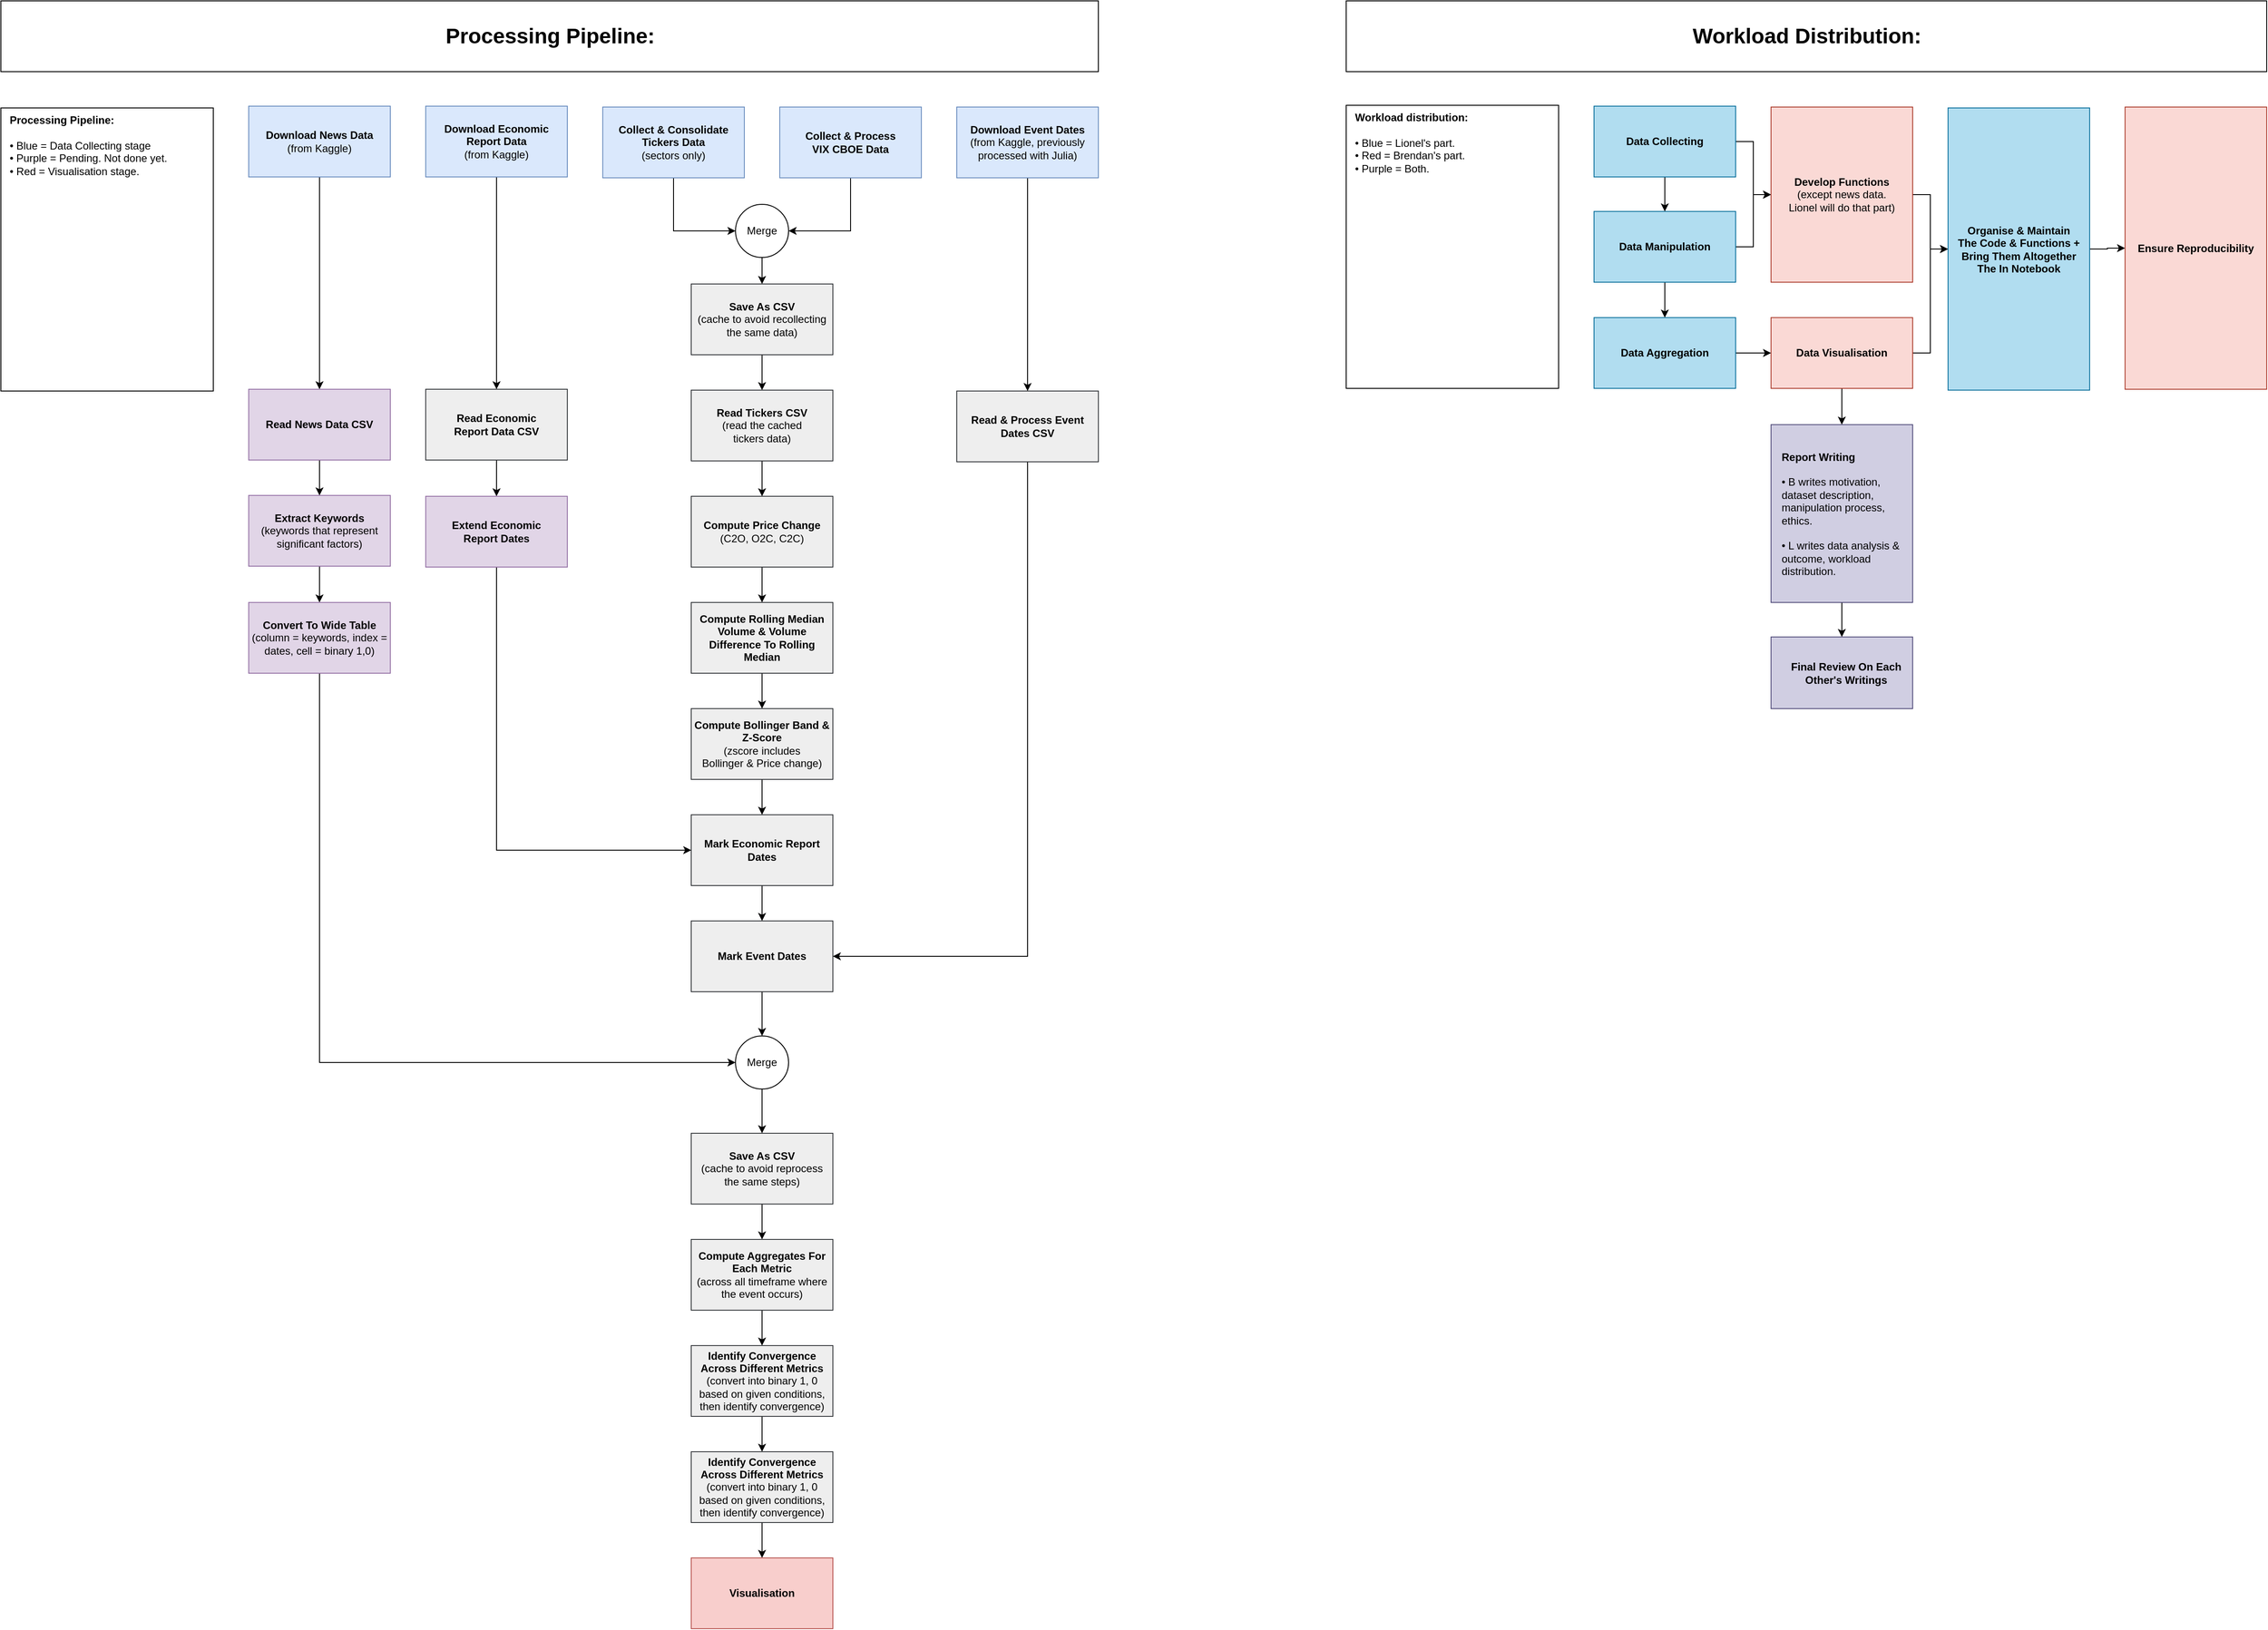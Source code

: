 <mxfile version="16.0.0" type="device"><diagram id="TA3d0gfEujd9lGO7cJhM" name="processing-pipeline"><mxGraphModel dx="2217" dy="1684" grid="1" gridSize="10" guides="1" tooltips="1" connect="1" arrows="1" fold="1" page="1" pageScale="1" pageWidth="1169" pageHeight="827" math="0" shadow="0"><root><mxCell id="0"/><mxCell id="1" parent="0"/><mxCell id="4tUcFZd3taT3lNP48aRb-4" style="edgeStyle=orthogonalEdgeStyle;rounded=0;orthogonalLoop=1;jettySize=auto;html=1;entryX=0;entryY=0.5;entryDx=0;entryDy=0;" parent="1" source="4tUcFZd3taT3lNP48aRb-1" target="4tUcFZd3taT3lNP48aRb-3" edge="1"><mxGeometry relative="1" as="geometry"/></mxCell><mxCell id="4tUcFZd3taT3lNP48aRb-1" value="&lt;b&gt;Collect &amp;amp; Consolidate Tickers Data&lt;br&gt;&lt;/b&gt;(sectors only)" style="rounded=0;whiteSpace=wrap;html=1;fillColor=#dae8fc;strokeColor=#6c8ebf;" parent="1" vertex="1"><mxGeometry x="-400" y="40" width="160" height="80" as="geometry"/></mxCell><mxCell id="4tUcFZd3taT3lNP48aRb-5" style="edgeStyle=orthogonalEdgeStyle;rounded=0;orthogonalLoop=1;jettySize=auto;html=1;entryX=1;entryY=0.5;entryDx=0;entryDy=0;" parent="1" source="4tUcFZd3taT3lNP48aRb-2" target="4tUcFZd3taT3lNP48aRb-3" edge="1"><mxGeometry relative="1" as="geometry"/></mxCell><mxCell id="4tUcFZd3taT3lNP48aRb-2" value="&lt;b&gt;Collect &amp;amp; Process&lt;br&gt;VIX CBOE Data&lt;/b&gt;" style="rounded=0;whiteSpace=wrap;html=1;fillColor=#dae8fc;strokeColor=#6c8ebf;" parent="1" vertex="1"><mxGeometry x="-200" y="40" width="160" height="80" as="geometry"/></mxCell><mxCell id="4tUcFZd3taT3lNP48aRb-7" value="" style="edgeStyle=orthogonalEdgeStyle;rounded=0;orthogonalLoop=1;jettySize=auto;html=1;" parent="1" source="4tUcFZd3taT3lNP48aRb-3" target="4tUcFZd3taT3lNP48aRb-6" edge="1"><mxGeometry relative="1" as="geometry"/></mxCell><mxCell id="4tUcFZd3taT3lNP48aRb-3" value="Merge" style="ellipse;whiteSpace=wrap;html=1;aspect=fixed;" parent="1" vertex="1"><mxGeometry x="-250" y="150" width="60" height="60" as="geometry"/></mxCell><mxCell id="4tUcFZd3taT3lNP48aRb-9" value="" style="edgeStyle=orthogonalEdgeStyle;rounded=0;orthogonalLoop=1;jettySize=auto;html=1;" parent="1" source="4tUcFZd3taT3lNP48aRb-6" target="4tUcFZd3taT3lNP48aRb-8" edge="1"><mxGeometry relative="1" as="geometry"/></mxCell><mxCell id="4tUcFZd3taT3lNP48aRb-6" value="&lt;b&gt;Save As CSV&lt;/b&gt;&lt;br&gt;(cache to avoid recollecting the same data)" style="rounded=0;whiteSpace=wrap;html=1;fillColor=#eeeeee;strokeColor=#36393d;" parent="1" vertex="1"><mxGeometry x="-300" y="240" width="160" height="80" as="geometry"/></mxCell><mxCell id="4tUcFZd3taT3lNP48aRb-26" value="" style="edgeStyle=orthogonalEdgeStyle;rounded=0;orthogonalLoop=1;jettySize=auto;html=1;" parent="1" source="4tUcFZd3taT3lNP48aRb-8" target="4tUcFZd3taT3lNP48aRb-18" edge="1"><mxGeometry relative="1" as="geometry"/></mxCell><mxCell id="4tUcFZd3taT3lNP48aRb-8" value="&lt;b&gt;Read Tickers CSV&lt;/b&gt;&lt;br&gt;(read the cached &lt;br&gt;tickers data)" style="rounded=0;whiteSpace=wrap;html=1;fillColor=#eeeeee;strokeColor=#36393d;" parent="1" vertex="1"><mxGeometry x="-300" y="360" width="160" height="80" as="geometry"/></mxCell><mxCell id="4tUcFZd3taT3lNP48aRb-14" value="" style="edgeStyle=orthogonalEdgeStyle;rounded=0;orthogonalLoop=1;jettySize=auto;html=1;" parent="1" source="4tUcFZd3taT3lNP48aRb-10" target="4tUcFZd3taT3lNP48aRb-12" edge="1"><mxGeometry relative="1" as="geometry"/></mxCell><mxCell id="4tUcFZd3taT3lNP48aRb-10" value="&lt;b&gt;Download Economic Report Data &lt;br&gt;&lt;/b&gt;(from Kaggle)" style="rounded=0;whiteSpace=wrap;html=1;fillColor=#dae8fc;strokeColor=#6c8ebf;" parent="1" vertex="1"><mxGeometry x="-600" y="39" width="160" height="80" as="geometry"/></mxCell><mxCell id="4tUcFZd3taT3lNP48aRb-32" style="edgeStyle=orthogonalEdgeStyle;rounded=0;orthogonalLoop=1;jettySize=auto;html=1;entryX=1;entryY=0.5;entryDx=0;entryDy=0;" parent="1" source="4tUcFZd3taT3lNP48aRb-11" target="4tUcFZd3taT3lNP48aRb-31" edge="1"><mxGeometry relative="1" as="geometry"><Array as="points"><mxPoint x="80" y="1000"/></Array></mxGeometry></mxCell><mxCell id="4tUcFZd3taT3lNP48aRb-11" value="&lt;b&gt;Read &amp;amp; Process Event Dates CSV&lt;/b&gt;" style="rounded=0;whiteSpace=wrap;html=1;fillColor=#eeeeee;strokeColor=#36393d;" parent="1" vertex="1"><mxGeometry y="361" width="160" height="80" as="geometry"/></mxCell><mxCell id="TveUfgie4GC9eL4EM50W-8" value="" style="edgeStyle=orthogonalEdgeStyle;rounded=0;orthogonalLoop=1;jettySize=auto;html=1;" parent="1" source="4tUcFZd3taT3lNP48aRb-12" target="TveUfgie4GC9eL4EM50W-7" edge="1"><mxGeometry relative="1" as="geometry"/></mxCell><mxCell id="4tUcFZd3taT3lNP48aRb-12" value="&lt;b&gt;Read Economic &lt;br&gt;Report Data CSV&lt;/b&gt;" style="rounded=0;whiteSpace=wrap;html=1;fillColor=#eeeeee;strokeColor=#36393d;" parent="1" vertex="1"><mxGeometry x="-600" y="359" width="160" height="80" as="geometry"/></mxCell><mxCell id="4tUcFZd3taT3lNP48aRb-15" value="" style="edgeStyle=orthogonalEdgeStyle;rounded=0;orthogonalLoop=1;jettySize=auto;html=1;" parent="1" source="4tUcFZd3taT3lNP48aRb-13" target="4tUcFZd3taT3lNP48aRb-11" edge="1"><mxGeometry relative="1" as="geometry"/></mxCell><mxCell id="4tUcFZd3taT3lNP48aRb-13" value="&lt;b&gt;Download Event Dates&lt;/b&gt;&lt;b&gt;&lt;br&gt;&lt;/b&gt;(from Kaggle, previously processed with Julia)" style="rounded=0;whiteSpace=wrap;html=1;fillColor=#dae8fc;strokeColor=#6c8ebf;" parent="1" vertex="1"><mxGeometry y="40" width="160" height="80" as="geometry"/></mxCell><mxCell id="4tUcFZd3taT3lNP48aRb-27" value="" style="edgeStyle=orthogonalEdgeStyle;rounded=0;orthogonalLoop=1;jettySize=auto;html=1;" parent="1" source="4tUcFZd3taT3lNP48aRb-18" target="4tUcFZd3taT3lNP48aRb-21" edge="1"><mxGeometry relative="1" as="geometry"/></mxCell><mxCell id="4tUcFZd3taT3lNP48aRb-18" value="&lt;b&gt;Compute Price Change&lt;/b&gt;&lt;br&gt;(C2O, O2C, C2C)" style="rounded=0;whiteSpace=wrap;html=1;fillColor=#eeeeee;strokeColor=#36393d;" parent="1" vertex="1"><mxGeometry x="-300" y="480" width="160" height="80" as="geometry"/></mxCell><mxCell id="4tUcFZd3taT3lNP48aRb-28" value="" style="edgeStyle=orthogonalEdgeStyle;rounded=0;orthogonalLoop=1;jettySize=auto;html=1;" parent="1" source="4tUcFZd3taT3lNP48aRb-21" target="4tUcFZd3taT3lNP48aRb-24" edge="1"><mxGeometry relative="1" as="geometry"/></mxCell><mxCell id="4tUcFZd3taT3lNP48aRb-21" value="&lt;b&gt;Compute Rolling Median Volume &amp;amp; Volume Difference To Rolling Median&lt;/b&gt;" style="rounded=0;whiteSpace=wrap;html=1;fillColor=#eeeeee;strokeColor=#36393d;" parent="1" vertex="1"><mxGeometry x="-300" y="600" width="160" height="80" as="geometry"/></mxCell><mxCell id="4tUcFZd3taT3lNP48aRb-34" value="" style="edgeStyle=orthogonalEdgeStyle;rounded=0;orthogonalLoop=1;jettySize=auto;html=1;" parent="1" source="4tUcFZd3taT3lNP48aRb-24" target="4tUcFZd3taT3lNP48aRb-29" edge="1"><mxGeometry relative="1" as="geometry"/></mxCell><mxCell id="4tUcFZd3taT3lNP48aRb-24" value="&lt;b&gt;Compute Bollinger Band &amp;amp; Z-Score&lt;/b&gt;&lt;br&gt;(zscore includes &lt;br&gt;Bollinger &amp;amp; Price change)" style="rounded=0;whiteSpace=wrap;html=1;fillColor=#eeeeee;strokeColor=#36393d;" parent="1" vertex="1"><mxGeometry x="-300" y="720" width="160" height="80" as="geometry"/></mxCell><mxCell id="4tUcFZd3taT3lNP48aRb-35" value="" style="edgeStyle=orthogonalEdgeStyle;rounded=0;orthogonalLoop=1;jettySize=auto;html=1;" parent="1" source="4tUcFZd3taT3lNP48aRb-29" target="4tUcFZd3taT3lNP48aRb-31" edge="1"><mxGeometry relative="1" as="geometry"/></mxCell><mxCell id="4tUcFZd3taT3lNP48aRb-29" value="&lt;b&gt;Mark Economic Report Dates&lt;/b&gt;" style="rounded=0;whiteSpace=wrap;html=1;fillColor=#eeeeee;strokeColor=#36393d;" parent="1" vertex="1"><mxGeometry x="-300" y="840" width="160" height="80" as="geometry"/></mxCell><mxCell id="4tUcFZd3taT3lNP48aRb-49" value="" style="edgeStyle=orthogonalEdgeStyle;rounded=0;orthogonalLoop=1;jettySize=auto;html=1;" parent="1" source="4tUcFZd3taT3lNP48aRb-31" target="4tUcFZd3taT3lNP48aRb-46" edge="1"><mxGeometry relative="1" as="geometry"/></mxCell><mxCell id="4tUcFZd3taT3lNP48aRb-31" value="&lt;b&gt;Mark Event Dates&lt;/b&gt;" style="rounded=0;whiteSpace=wrap;html=1;fillColor=#eeeeee;strokeColor=#36393d;" parent="1" vertex="1"><mxGeometry x="-300" y="960" width="160" height="80" as="geometry"/></mxCell><mxCell id="4tUcFZd3taT3lNP48aRb-55" value="" style="edgeStyle=orthogonalEdgeStyle;rounded=0;orthogonalLoop=1;jettySize=auto;html=1;" parent="1" source="4tUcFZd3taT3lNP48aRb-36" target="4tUcFZd3taT3lNP48aRb-54" edge="1"><mxGeometry relative="1" as="geometry"/></mxCell><mxCell id="4tUcFZd3taT3lNP48aRb-36" value="&lt;b&gt;Save As CSV&lt;/b&gt;&lt;br&gt;(cache to avoid reprocess &lt;br&gt;the same steps)" style="rounded=0;whiteSpace=wrap;html=1;fillColor=#eeeeee;strokeColor=#36393d;" parent="1" vertex="1"><mxGeometry x="-300" y="1200" width="160" height="80" as="geometry"/></mxCell><mxCell id="4tUcFZd3taT3lNP48aRb-52" style="edgeStyle=orthogonalEdgeStyle;rounded=0;orthogonalLoop=1;jettySize=auto;html=1;entryX=0.5;entryY=0;entryDx=0;entryDy=0;" parent="1" source="4tUcFZd3taT3lNP48aRb-38" target="4tUcFZd3taT3lNP48aRb-51" edge="1"><mxGeometry relative="1" as="geometry"/></mxCell><mxCell id="4tUcFZd3taT3lNP48aRb-38" value="&lt;b&gt;Download News Data&lt;br&gt;&lt;/b&gt;(from Kaggle)" style="rounded=0;whiteSpace=wrap;html=1;fillColor=#dae8fc;strokeColor=#6c8ebf;" parent="1" vertex="1"><mxGeometry x="-800" y="39" width="160" height="80" as="geometry"/></mxCell><mxCell id="4tUcFZd3taT3lNP48aRb-44" value="" style="edgeStyle=orthogonalEdgeStyle;rounded=0;orthogonalLoop=1;jettySize=auto;html=1;" parent="1" source="4tUcFZd3taT3lNP48aRb-39" target="4tUcFZd3taT3lNP48aRb-41" edge="1"><mxGeometry relative="1" as="geometry"/></mxCell><mxCell id="4tUcFZd3taT3lNP48aRb-39" value="&lt;b&gt;Extract Keywords&lt;/b&gt;&lt;br&gt;(keywords that represent significant factors)" style="rounded=0;whiteSpace=wrap;html=1;fillColor=#e1d5e7;strokeColor=#9673a6;" parent="1" vertex="1"><mxGeometry x="-800" y="479" width="160" height="80" as="geometry"/></mxCell><mxCell id="4tUcFZd3taT3lNP48aRb-48" style="edgeStyle=orthogonalEdgeStyle;rounded=0;orthogonalLoop=1;jettySize=auto;html=1;entryX=0;entryY=0.5;entryDx=0;entryDy=0;" parent="1" source="4tUcFZd3taT3lNP48aRb-41" target="4tUcFZd3taT3lNP48aRb-46" edge="1"><mxGeometry relative="1" as="geometry"><Array as="points"><mxPoint x="-720" y="1120"/><mxPoint x="-250" y="1120"/></Array></mxGeometry></mxCell><mxCell id="4tUcFZd3taT3lNP48aRb-41" value="&lt;b&gt;Convert To Wide Table&lt;/b&gt;&lt;br&gt;(column = keywords, index = dates, cell = binary 1,0)" style="rounded=0;whiteSpace=wrap;html=1;fillColor=#e1d5e7;strokeColor=#9673a6;" parent="1" vertex="1"><mxGeometry x="-800" y="600" width="160" height="80" as="geometry"/></mxCell><mxCell id="4tUcFZd3taT3lNP48aRb-50" value="" style="edgeStyle=orthogonalEdgeStyle;rounded=0;orthogonalLoop=1;jettySize=auto;html=1;" parent="1" source="4tUcFZd3taT3lNP48aRb-46" target="4tUcFZd3taT3lNP48aRb-36" edge="1"><mxGeometry relative="1" as="geometry"/></mxCell><mxCell id="4tUcFZd3taT3lNP48aRb-46" value="Merge" style="ellipse;whiteSpace=wrap;html=1;aspect=fixed;" parent="1" vertex="1"><mxGeometry x="-250" y="1090" width="60" height="60" as="geometry"/></mxCell><mxCell id="4tUcFZd3taT3lNP48aRb-53" value="" style="edgeStyle=orthogonalEdgeStyle;rounded=0;orthogonalLoop=1;jettySize=auto;html=1;" parent="1" source="4tUcFZd3taT3lNP48aRb-51" target="4tUcFZd3taT3lNP48aRb-39" edge="1"><mxGeometry relative="1" as="geometry"/></mxCell><mxCell id="4tUcFZd3taT3lNP48aRb-51" value="&lt;b&gt;Read News Data CSV&lt;/b&gt;" style="rounded=0;whiteSpace=wrap;html=1;fillColor=#e1d5e7;strokeColor=#9673a6;" parent="1" vertex="1"><mxGeometry x="-800" y="359" width="160" height="80" as="geometry"/></mxCell><mxCell id="TveUfgie4GC9eL4EM50W-2" value="" style="edgeStyle=orthogonalEdgeStyle;rounded=0;orthogonalLoop=1;jettySize=auto;html=1;" parent="1" source="4tUcFZd3taT3lNP48aRb-54" target="TveUfgie4GC9eL4EM50W-1" edge="1"><mxGeometry relative="1" as="geometry"/></mxCell><mxCell id="4tUcFZd3taT3lNP48aRb-54" value="&lt;b&gt;Compute Aggregates For Each Metric&lt;br&gt;&lt;/b&gt;(across all timeframe where the event occurs)" style="rounded=0;whiteSpace=wrap;html=1;fillColor=#eeeeee;strokeColor=#36393d;" parent="1" vertex="1"><mxGeometry x="-300" y="1320" width="160" height="80" as="geometry"/></mxCell><mxCell id="TveUfgie4GC9eL4EM50W-4" value="" style="edgeStyle=orthogonalEdgeStyle;rounded=0;orthogonalLoop=1;jettySize=auto;html=1;" parent="1" source="TveUfgie4GC9eL4EM50W-1" target="TveUfgie4GC9eL4EM50W-3" edge="1"><mxGeometry relative="1" as="geometry"/></mxCell><mxCell id="TveUfgie4GC9eL4EM50W-1" value="&lt;b&gt;Identify Convergence Across Different Metrics&lt;br&gt;&lt;/b&gt;(convert into binary 1, 0 based on given conditions, then identify convergence)&lt;b&gt;&lt;br&gt;&lt;/b&gt;" style="rounded=0;whiteSpace=wrap;html=1;fillColor=#eeeeee;strokeColor=#36393d;" parent="1" vertex="1"><mxGeometry x="-300" y="1440" width="160" height="80" as="geometry"/></mxCell><mxCell id="TveUfgie4GC9eL4EM50W-6" value="" style="edgeStyle=orthogonalEdgeStyle;rounded=0;orthogonalLoop=1;jettySize=auto;html=1;" parent="1" source="TveUfgie4GC9eL4EM50W-3" target="TveUfgie4GC9eL4EM50W-5" edge="1"><mxGeometry relative="1" as="geometry"/></mxCell><mxCell id="TveUfgie4GC9eL4EM50W-3" value="&lt;b&gt;Identify Convergence Across Different Metrics&lt;br&gt;&lt;/b&gt;(convert into binary 1, 0 based on given conditions, then identify convergence)&lt;b&gt;&lt;br&gt;&lt;/b&gt;" style="rounded=0;whiteSpace=wrap;html=1;fillColor=#eeeeee;strokeColor=#36393d;" parent="1" vertex="1"><mxGeometry x="-300" y="1560" width="160" height="80" as="geometry"/></mxCell><mxCell id="TveUfgie4GC9eL4EM50W-5" value="&lt;b&gt;Visualisation&lt;br&gt;&lt;/b&gt;" style="rounded=0;whiteSpace=wrap;html=1;fillColor=#f8cecc;strokeColor=#b85450;" parent="1" vertex="1"><mxGeometry x="-300" y="1680" width="160" height="80" as="geometry"/></mxCell><mxCell id="TveUfgie4GC9eL4EM50W-9" style="edgeStyle=orthogonalEdgeStyle;rounded=0;orthogonalLoop=1;jettySize=auto;html=1;entryX=0;entryY=0.5;entryDx=0;entryDy=0;" parent="1" source="TveUfgie4GC9eL4EM50W-7" target="4tUcFZd3taT3lNP48aRb-29" edge="1"><mxGeometry relative="1" as="geometry"><Array as="points"><mxPoint x="-520" y="880"/></Array></mxGeometry></mxCell><mxCell id="TveUfgie4GC9eL4EM50W-7" value="&lt;b&gt;Extend Economic&lt;br&gt;Report Dates&lt;/b&gt;" style="rounded=0;whiteSpace=wrap;html=1;fillColor=#e1d5e7;strokeColor=#9673a6;" parent="1" vertex="1"><mxGeometry x="-600" y="480" width="160" height="80" as="geometry"/></mxCell><mxCell id="TveUfgie4GC9eL4EM50W-10" value="&lt;b&gt;Processing Pipeline:&amp;nbsp;&lt;/b&gt;&lt;br&gt;&lt;br&gt;• Blue = Data Collecting&amp;nbsp;stage&lt;br&gt;•&amp;nbsp;Purple = Pending. Not done yet.&amp;nbsp;&lt;br&gt;•&amp;nbsp;Red = Visualisation stage.&amp;nbsp;" style="rounded=0;whiteSpace=wrap;html=1;align=left;verticalAlign=top;spacingLeft=8;" parent="1" vertex="1"><mxGeometry x="-1080" y="41" width="240" height="320" as="geometry"/></mxCell><mxCell id="t9CvlC1lIqMyepZ2svHm-18" value="" style="edgeStyle=orthogonalEdgeStyle;rounded=0;orthogonalLoop=1;jettySize=auto;html=1;" edge="1" parent="1" source="t9CvlC1lIqMyepZ2svHm-1" target="t9CvlC1lIqMyepZ2svHm-16"><mxGeometry relative="1" as="geometry"/></mxCell><mxCell id="t9CvlC1lIqMyepZ2svHm-23" value="" style="edgeStyle=orthogonalEdgeStyle;rounded=0;orthogonalLoop=1;jettySize=auto;html=1;" edge="1" parent="1" source="t9CvlC1lIqMyepZ2svHm-1" target="t9CvlC1lIqMyepZ2svHm-3"><mxGeometry relative="1" as="geometry"/></mxCell><mxCell id="t9CvlC1lIqMyepZ2svHm-1" value="&lt;b&gt;Data Manipulation&lt;/b&gt;" style="rounded=0;whiteSpace=wrap;html=1;fillColor=#b1ddf0;strokeColor=#10739e;" vertex="1" parent="1"><mxGeometry x="720" y="158" width="160" height="80" as="geometry"/></mxCell><mxCell id="t9CvlC1lIqMyepZ2svHm-20" value="" style="edgeStyle=orthogonalEdgeStyle;rounded=0;orthogonalLoop=1;jettySize=auto;html=1;" edge="1" parent="1" source="t9CvlC1lIqMyepZ2svHm-2" target="t9CvlC1lIqMyepZ2svHm-8"><mxGeometry relative="1" as="geometry"/></mxCell><mxCell id="t9CvlC1lIqMyepZ2svHm-26" style="edgeStyle=orthogonalEdgeStyle;rounded=0;orthogonalLoop=1;jettySize=auto;html=1;entryX=0;entryY=0.5;entryDx=0;entryDy=0;" edge="1" parent="1" source="t9CvlC1lIqMyepZ2svHm-2" target="t9CvlC1lIqMyepZ2svHm-24"><mxGeometry relative="1" as="geometry"/></mxCell><mxCell id="t9CvlC1lIqMyepZ2svHm-2" value="&lt;b&gt;Data Visualisation&lt;/b&gt;" style="rounded=0;whiteSpace=wrap;html=1;fillColor=#fad9d5;strokeColor=#ae4132;" vertex="1" parent="1"><mxGeometry x="920" y="278" width="160" height="80" as="geometry"/></mxCell><mxCell id="t9CvlC1lIqMyepZ2svHm-14" value="" style="edgeStyle=orthogonalEdgeStyle;rounded=0;orthogonalLoop=1;jettySize=auto;html=1;" edge="1" parent="1" source="t9CvlC1lIqMyepZ2svHm-3" target="t9CvlC1lIqMyepZ2svHm-2"><mxGeometry relative="1" as="geometry"/></mxCell><mxCell id="t9CvlC1lIqMyepZ2svHm-3" value="&lt;b&gt;Data Aggregation&lt;/b&gt;" style="rounded=0;whiteSpace=wrap;html=1;fillColor=#b1ddf0;strokeColor=#10739e;" vertex="1" parent="1"><mxGeometry x="720" y="278" width="160" height="80" as="geometry"/></mxCell><mxCell id="t9CvlC1lIqMyepZ2svHm-21" style="edgeStyle=orthogonalEdgeStyle;rounded=0;orthogonalLoop=1;jettySize=auto;html=1;entryX=0;entryY=0.5;entryDx=0;entryDy=0;" edge="1" parent="1" source="t9CvlC1lIqMyepZ2svHm-4" target="t9CvlC1lIqMyepZ2svHm-16"><mxGeometry relative="1" as="geometry"/></mxCell><mxCell id="t9CvlC1lIqMyepZ2svHm-22" value="" style="edgeStyle=orthogonalEdgeStyle;rounded=0;orthogonalLoop=1;jettySize=auto;html=1;" edge="1" parent="1" source="t9CvlC1lIqMyepZ2svHm-4" target="t9CvlC1lIqMyepZ2svHm-1"><mxGeometry relative="1" as="geometry"/></mxCell><mxCell id="t9CvlC1lIqMyepZ2svHm-4" value="&lt;b&gt;Data Collecting&lt;/b&gt;" style="rounded=0;whiteSpace=wrap;html=1;fillColor=#b1ddf0;strokeColor=#10739e;" vertex="1" parent="1"><mxGeometry x="720" y="39" width="160" height="80" as="geometry"/></mxCell><mxCell id="t9CvlC1lIqMyepZ2svHm-7" value="&lt;b&gt;Workload distribution:&amp;nbsp;&lt;br&gt;&lt;/b&gt;&lt;br&gt;• Blue = Lionel's part.&amp;nbsp;&lt;br&gt;• Red = Brendan's part.&amp;nbsp;&lt;br&gt;• Purple = Both.&amp;nbsp;" style="rounded=0;whiteSpace=wrap;html=1;align=left;verticalAlign=top;spacingLeft=8;" vertex="1" parent="1"><mxGeometry x="440" y="38" width="240" height="320" as="geometry"/></mxCell><mxCell id="t9CvlC1lIqMyepZ2svHm-11" value="" style="edgeStyle=orthogonalEdgeStyle;rounded=0;orthogonalLoop=1;jettySize=auto;html=1;" edge="1" parent="1" source="t9CvlC1lIqMyepZ2svHm-8" target="t9CvlC1lIqMyepZ2svHm-10"><mxGeometry relative="1" as="geometry"/></mxCell><mxCell id="t9CvlC1lIqMyepZ2svHm-8" value="&lt;b&gt;Report Writing&lt;br&gt;&lt;/b&gt;&lt;br&gt;• B writes motivation, dataset description, manipulation process, ethics. &lt;br&gt;&lt;br&gt;•&amp;nbsp;L writes data analysis &amp;amp; outcome, workload distribution.&amp;nbsp;" style="rounded=0;whiteSpace=wrap;html=1;fillColor=#d0cee2;strokeColor=#56517e;align=left;spacingLeft=10;" vertex="1" parent="1"><mxGeometry x="920" y="399" width="160" height="201" as="geometry"/></mxCell><mxCell id="t9CvlC1lIqMyepZ2svHm-10" value="&lt;b&gt;Final Review On Each Other's Writings&lt;/b&gt;" style="rounded=0;whiteSpace=wrap;html=1;fillColor=#d0cee2;strokeColor=#56517e;align=center;spacingLeft=10;" vertex="1" parent="1"><mxGeometry x="920" y="639" width="160" height="81" as="geometry"/></mxCell><mxCell id="t9CvlC1lIqMyepZ2svHm-25" value="" style="edgeStyle=orthogonalEdgeStyle;rounded=0;orthogonalLoop=1;jettySize=auto;html=1;" edge="1" parent="1" source="t9CvlC1lIqMyepZ2svHm-16" target="t9CvlC1lIqMyepZ2svHm-24"><mxGeometry relative="1" as="geometry"/></mxCell><mxCell id="t9CvlC1lIqMyepZ2svHm-16" value="&lt;b&gt;Develop Functions&lt;/b&gt;&lt;br&gt;(except news data. &lt;br&gt;Lionel will do that part)" style="rounded=0;whiteSpace=wrap;html=1;fillColor=#fad9d5;strokeColor=#ae4132;" vertex="1" parent="1"><mxGeometry x="920" y="40" width="160" height="198" as="geometry"/></mxCell><mxCell id="t9CvlC1lIqMyepZ2svHm-28" value="" style="edgeStyle=orthogonalEdgeStyle;rounded=0;orthogonalLoop=1;jettySize=auto;html=1;" edge="1" parent="1" source="t9CvlC1lIqMyepZ2svHm-24" target="t9CvlC1lIqMyepZ2svHm-27"><mxGeometry relative="1" as="geometry"/></mxCell><mxCell id="t9CvlC1lIqMyepZ2svHm-24" value="&lt;b&gt;Organise &amp;amp; Maintain &lt;br&gt;The Code &amp;amp; Functions + Bring Them Altogether &lt;br&gt;The In Notebook&lt;/b&gt;" style="rounded=0;whiteSpace=wrap;html=1;fillColor=#b1ddf0;strokeColor=#10739e;" vertex="1" parent="1"><mxGeometry x="1120" y="41" width="160" height="319" as="geometry"/></mxCell><mxCell id="t9CvlC1lIqMyepZ2svHm-27" value="&lt;b&gt;Ensure Reproducibility&lt;/b&gt;" style="rounded=0;whiteSpace=wrap;html=1;fillColor=#fad9d5;strokeColor=#ae4132;" vertex="1" parent="1"><mxGeometry x="1320" y="40" width="160" height="319" as="geometry"/></mxCell><mxCell id="t9CvlC1lIqMyepZ2svHm-29" value="&lt;b style=&quot;font-size: 24px;&quot;&gt;Processing Pipeline:&amp;nbsp;&lt;/b&gt;" style="rounded=0;whiteSpace=wrap;html=1;align=center;verticalAlign=middle;spacingLeft=8;fontSize=24;" vertex="1" parent="1"><mxGeometry x="-1080" y="-80" width="1240" height="80" as="geometry"/></mxCell><mxCell id="t9CvlC1lIqMyepZ2svHm-30" value="&lt;b style=&quot;font-size: 24px&quot;&gt;Workload Distribution:&amp;nbsp;&lt;/b&gt;" style="rounded=0;whiteSpace=wrap;html=1;align=center;verticalAlign=middle;spacingLeft=8;fontSize=24;" vertex="1" parent="1"><mxGeometry x="440" y="-80" width="1040" height="80" as="geometry"/></mxCell></root></mxGraphModel></diagram></mxfile>